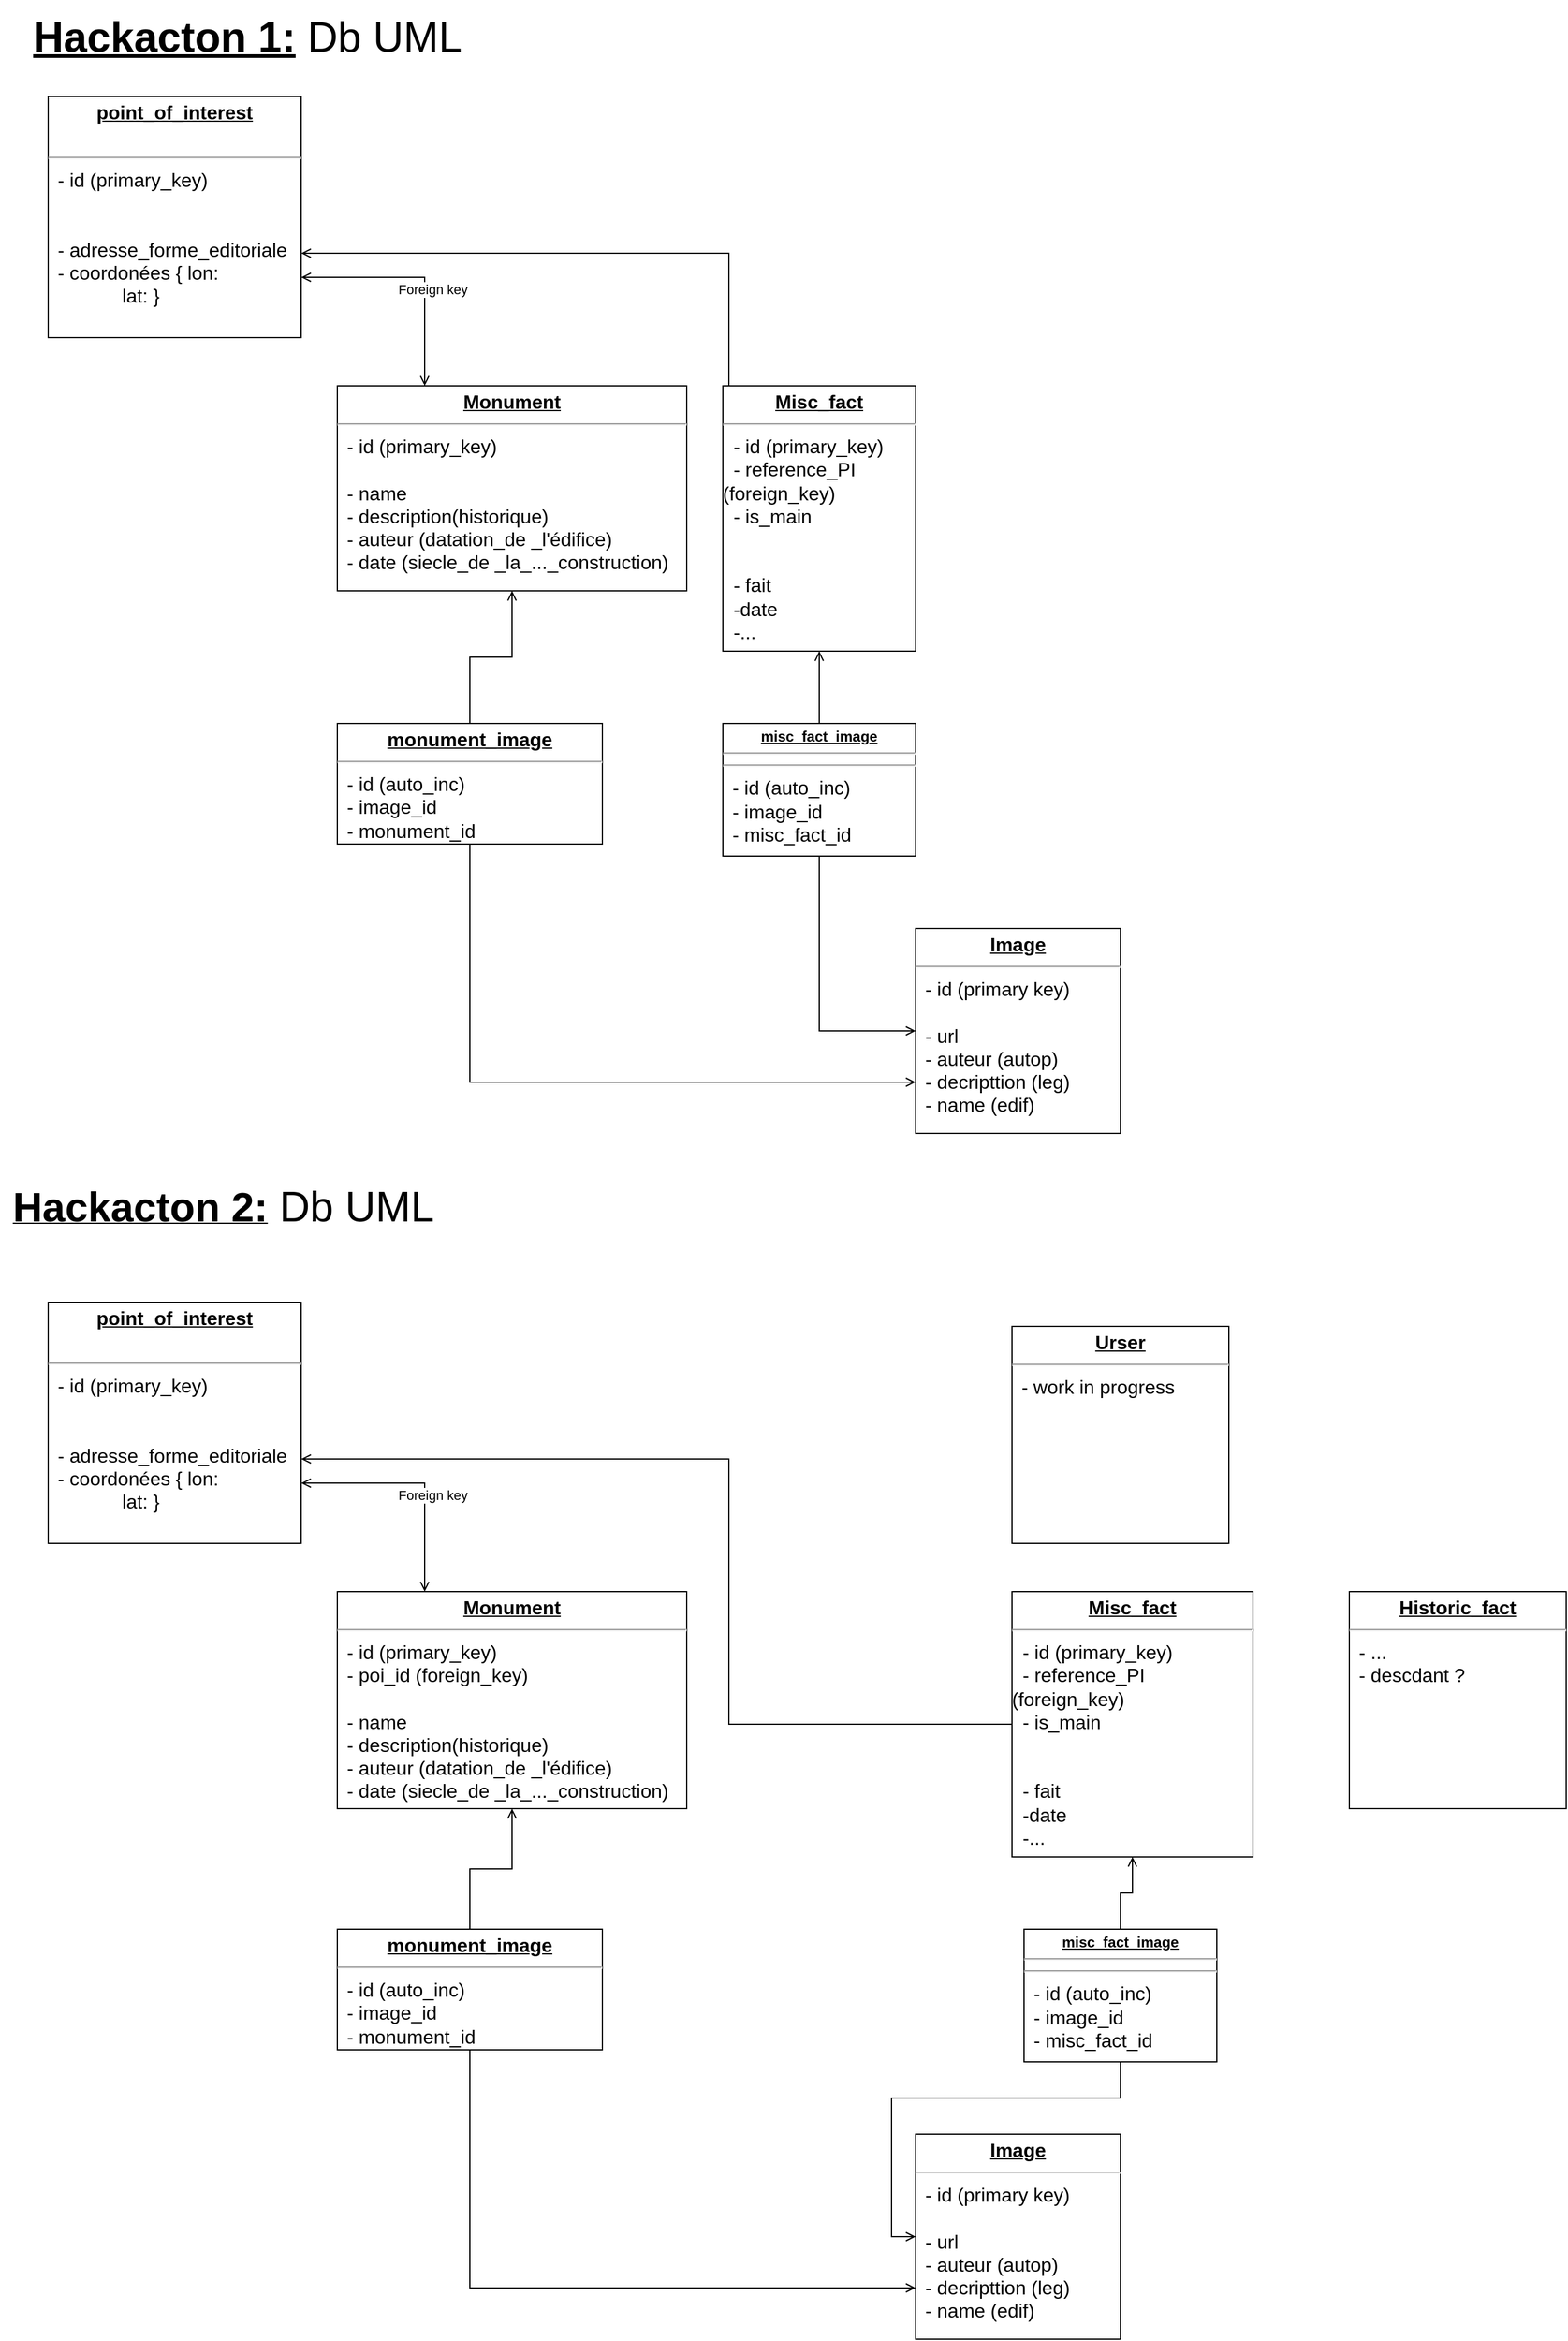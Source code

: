 <mxfile version="22.1.8" type="github">
  <diagram name="Page-1" id="SIulgqLtBxGV47W7qyev">
    <mxGraphModel dx="2244" dy="1214" grid="1" gridSize="10" guides="1" tooltips="1" connect="1" arrows="1" fold="1" page="1" pageScale="1" pageWidth="827" pageHeight="1169" math="0" shadow="0">
      <root>
        <mxCell id="0" />
        <mxCell id="1" parent="0" />
        <mxCell id="TksDYWeNa5g1tYwS7Oo3-7" value="&lt;font style=&quot;font-size: 35px;&quot;&gt;&lt;b&gt;&lt;u&gt;&lt;font style=&quot;font-size: 35px;&quot;&gt;Hackacton 1:&lt;/font&gt;&lt;/u&gt;&lt;/b&gt; &lt;font style=&quot;font-size: 35px;&quot;&gt;Db UML&lt;/font&gt;&lt;/font&gt; " style="text;html=1;align=center;verticalAlign=middle;resizable=0;points=[];autosize=1;strokeColor=none;fillColor=none;" parent="1" vertex="1">
          <mxGeometry x="15" width="380" height="60" as="geometry" />
        </mxCell>
        <mxCell id="TksDYWeNa5g1tYwS7Oo3-8" value="&lt;b&gt;&lt;u&gt;&lt;font style=&quot;font-size: 34px;&quot;&gt;Hackacton 2:&lt;/font&gt;&lt;/u&gt;&lt;/b&gt;&lt;font style=&quot;font-size: 35px;&quot;&gt; &lt;font style=&quot;font-size: 35px;&quot;&gt;Db UML&lt;/font&gt;&lt;/font&gt;" style="text;html=1;align=center;verticalAlign=middle;resizable=0;points=[];autosize=1;strokeColor=none;fillColor=none;" parent="1" vertex="1">
          <mxGeometry y="970" width="370" height="60" as="geometry" />
        </mxCell>
        <mxCell id="TksDYWeNa5g1tYwS7Oo3-77" value="&lt;p style=&quot;margin: 4px 0px 0px; text-align: center; text-decoration: underline; font-size: 16px;&quot;&gt;&lt;font style=&quot;font-size: 16px;&quot;&gt;&lt;b&gt;Historic_fact&lt;/b&gt;&lt;br&gt;&lt;/font&gt;&lt;/p&gt;&lt;hr style=&quot;font-size: 16px;&quot;&gt;&lt;p style=&quot;margin: 0px 0px 0px 8px; font-size: 16px;&quot;&gt;&lt;font style=&quot;font-size: 16px;&quot;&gt;- ...&lt;/font&gt;&lt;/p&gt;&lt;p style=&quot;margin: 0px 0px 0px 8px; font-size: 16px;&quot;&gt;&lt;font style=&quot;font-size: 16px;&quot;&gt;- descdant ?&lt;/font&gt;&lt;br&gt;&lt;/p&gt;" style="verticalAlign=top;align=left;overflow=fill;fontSize=12;fontFamily=Helvetica;html=1;whiteSpace=wrap;" parent="1" vertex="1">
          <mxGeometry x="1120" y="1320" width="180" height="180" as="geometry" />
        </mxCell>
        <mxCell id="Q5hPO59WMxa0Q4W2aOUh-19" style="edgeStyle=orthogonalEdgeStyle;rounded=0;orthogonalLoop=1;jettySize=auto;html=1;entryX=0.5;entryY=0;entryDx=0;entryDy=0;endArrow=none;endFill=0;startArrow=open;startFill=0;" parent="1" source="Q5hPO59WMxa0Q4W2aOUh-20" target="Q5hPO59WMxa0Q4W2aOUh-31" edge="1">
          <mxGeometry relative="1" as="geometry" />
        </mxCell>
        <mxCell id="Q5hPO59WMxa0Q4W2aOUh-20" value="&lt;p style=&quot;margin: 4px 0px 0px; text-align: center; text-decoration: underline; font-size: 16px;&quot;&gt;&lt;font style=&quot;font-size: 16px;&quot;&gt;&lt;b&gt;Misc_fact&lt;br&gt;&lt;/b&gt;&lt;/font&gt;&lt;/p&gt;&lt;hr style=&quot;font-size: 16px;&quot;&gt;&lt;div style=&quot;font-size: 16px;&quot;&gt;&lt;font style=&quot;font-size: 16px;&quot;&gt;&amp;nbsp; - id (primary_key)&lt;br&gt;&lt;/font&gt;&lt;/div&gt;&lt;div style=&quot;font-size: 16px;&quot;&gt;&lt;font style=&quot;font-size: 16px;&quot;&gt;&amp;nbsp; - reference_PI (foreign_key)&lt;/font&gt;&lt;/div&gt;&lt;div style=&quot;font-size: 16px;&quot;&gt;&lt;font style=&quot;font-size: 16px;&quot;&gt;&amp;nbsp; - is_main&lt;/font&gt;&lt;/div&gt;&lt;div style=&quot;font-size: 16px;&quot;&gt;&lt;font style=&quot;font-size: 16px;&quot;&gt;&lt;br&gt;&lt;/font&gt;&lt;/div&gt;&lt;div style=&quot;font-size: 16px;&quot;&gt;&lt;font style=&quot;font-size: 16px;&quot;&gt;&lt;br&gt;&lt;/font&gt;&lt;/div&gt;&lt;div style=&quot;font-size: 16px;&quot;&gt;&lt;font style=&quot;font-size: 16px;&quot;&gt;&amp;nbsp; - fait&amp;nbsp; &lt;br&gt;&lt;/font&gt;&lt;/div&gt;&lt;div style=&quot;font-size: 16px;&quot;&gt;&lt;font style=&quot;font-size: 16px;&quot;&gt;&amp;nbsp; -date&lt;/font&gt;&lt;/div&gt;&lt;div style=&quot;font-size: 16px;&quot;&gt;&lt;font style=&quot;font-size: 16px;&quot;&gt;&amp;nbsp; -...&lt;font style=&quot;font-size: 16px;&quot;&gt;&lt;br&gt;&lt;/font&gt;&lt;/font&gt;&lt;/div&gt;" style="verticalAlign=top;align=left;overflow=fill;fontSize=12;fontFamily=Helvetica;html=1;whiteSpace=wrap;" parent="1" vertex="1">
          <mxGeometry x="840" y="1320" width="200" height="220" as="geometry" />
        </mxCell>
        <mxCell id="Q5hPO59WMxa0Q4W2aOUh-21" value="&lt;p style=&quot;margin: 4px 0px 0px; text-align: center; text-decoration: underline; font-size: 16px;&quot;&gt;&lt;font style=&quot;font-size: 16px;&quot;&gt;&lt;b&gt;point_of_interest&lt;/b&gt;&lt;br&gt;&lt;/font&gt;&lt;/p&gt;&lt;font style=&quot;font-size: 16px;&quot;&gt;&lt;br&gt;&lt;/font&gt;&lt;hr style=&quot;font-size: 16px;&quot;&gt;&lt;p style=&quot;margin: 0px 0px 0px 8px; font-size: 16px;&quot;&gt;&lt;font style=&quot;font-size: 16px;&quot;&gt;- id (primary_key)&lt;/font&gt;&lt;/p&gt;&lt;p style=&quot;margin: 0px 0px 0px 8px; font-size: 16px;&quot;&gt;&lt;font style=&quot;font-size: 16px;&quot;&gt;&lt;br&gt;&lt;/font&gt;&lt;/p&gt;&lt;p style=&quot;margin: 0px 0px 0px 8px; font-size: 16px;&quot;&gt;&lt;font style=&quot;font-size: 16px;&quot;&gt;&lt;br&gt;&lt;/font&gt;&lt;/p&gt;&lt;p style=&quot;margin: 0px 0px 0px 8px; font-size: 16px;&quot;&gt;&lt;font style=&quot;font-size: 16px;&quot;&gt;- adresse_forme_editoriale&lt;/font&gt;&lt;/p&gt;&lt;p style=&quot;margin: 0px 0px 0px 8px; font-size: 16px;&quot;&gt;&lt;font style=&quot;font-size: 16px;&quot;&gt;- coordonées { lon:&lt;/font&gt;&lt;/p&gt;&lt;p style=&quot;margin: 0px 0px 0px 8px; font-size: 16px;&quot;&gt;&lt;font style=&quot;font-size: 16px;&quot;&gt;&lt;span style=&quot;&quot;&gt;&lt;span style=&quot;&quot;&gt;&amp;nbsp;&amp;nbsp;&amp;nbsp;&amp;nbsp;&lt;/span&gt;&lt;/span&gt;&lt;span style=&quot;&quot;&gt;&lt;span style=&quot;&quot;&gt;&amp;nbsp;&amp;nbsp;&amp;nbsp;&amp;nbsp;&lt;/span&gt;&lt;/span&gt;&lt;span style=&quot;&quot;&gt;&lt;span style=&quot;&quot;&gt;&amp;nbsp;&amp;nbsp;&amp;nbsp;&amp;nbsp;&lt;/span&gt;&lt;/span&gt;lat: }&lt;/font&gt;&lt;/p&gt;&lt;p style=&quot;margin: 0px 0px 0px 8px; font-size: 16px;&quot;&gt;&lt;font style=&quot;font-size: 16px;&quot;&gt;&lt;br&gt;&lt;/font&gt;&lt;/p&gt;&lt;p style=&quot;margin: 0px 0px 0px 8px; font-size: 16px;&quot;&gt;&lt;font style=&quot;font-size: 16px;&quot;&gt;&lt;br&gt;&lt;/font&gt;&lt;/p&gt;&lt;p style=&quot;margin: 0px 0px 0px 8px; font-size: 16px;&quot;&gt;&lt;font style=&quot;font-size: 16px;&quot;&gt;&lt;br&gt;&lt;/font&gt;&lt;/p&gt;" style="verticalAlign=top;align=left;overflow=fill;fontSize=12;fontFamily=Helvetica;html=1;whiteSpace=wrap;" parent="1" vertex="1">
          <mxGeometry x="40" y="1080" width="210" height="200" as="geometry" />
        </mxCell>
        <mxCell id="Q5hPO59WMxa0Q4W2aOUh-22" style="edgeStyle=orthogonalEdgeStyle;rounded=0;orthogonalLoop=1;jettySize=auto;html=1;exitX=0.25;exitY=0;exitDx=0;exitDy=0;entryX=1;entryY=0.75;entryDx=0;entryDy=0;endArrow=open;endFill=0;startArrow=open;startFill=0;" parent="1" source="Q5hPO59WMxa0Q4W2aOUh-25" target="Q5hPO59WMxa0Q4W2aOUh-21" edge="1">
          <mxGeometry relative="1" as="geometry" />
        </mxCell>
        <mxCell id="Q5hPO59WMxa0Q4W2aOUh-23" value="Foreign key" style="edgeLabel;html=1;align=center;verticalAlign=middle;resizable=0;points=[];" parent="Q5hPO59WMxa0Q4W2aOUh-22" vertex="1" connectable="0">
          <mxGeometry x="0.065" y="1" relative="1" as="geometry">
            <mxPoint x="19" y="9" as="offset" />
          </mxGeometry>
        </mxCell>
        <mxCell id="Q5hPO59WMxa0Q4W2aOUh-24" style="edgeStyle=orthogonalEdgeStyle;rounded=0;orthogonalLoop=1;jettySize=auto;html=1;entryX=0.5;entryY=0;entryDx=0;entryDy=0;endArrow=none;endFill=0;startArrow=open;startFill=0;" parent="1" source="Q5hPO59WMxa0Q4W2aOUh-25" target="Q5hPO59WMxa0Q4W2aOUh-29" edge="1">
          <mxGeometry relative="1" as="geometry" />
        </mxCell>
        <mxCell id="Q5hPO59WMxa0Q4W2aOUh-25" value="&lt;p style=&quot;margin: 4px 0px 0px; text-align: center; text-decoration: underline; font-size: 16px;&quot;&gt;&lt;font style=&quot;font-size: 16px;&quot;&gt;&lt;b&gt;Monument&lt;/b&gt;&lt;/font&gt;&lt;/p&gt;&lt;hr style=&quot;font-size: 16px;&quot;&gt;&lt;p style=&quot;margin: 0px 0px 0px 8px; font-size: 16px;&quot;&gt;&lt;font style=&quot;font-size: 16px;&quot;&gt;- id (primary_key)&lt;/font&gt;&lt;/p&gt;&lt;p style=&quot;margin: 0px 0px 0px 8px; font-size: 16px;&quot;&gt;&lt;font style=&quot;font-size: 16px;&quot;&gt;- poi_id (foreign_key)&lt;br&gt;&lt;/font&gt;&lt;/p&gt;&lt;p style=&quot;margin: 0px 0px 0px 8px; font-size: 16px;&quot;&gt;&lt;font style=&quot;font-size: 16px;&quot;&gt;&lt;br&gt;&lt;/font&gt;&lt;/p&gt;&lt;p style=&quot;margin: 0px 0px 0px 8px; font-size: 16px;&quot;&gt;&lt;font style=&quot;font-size: 16px;&quot;&gt;- name&lt;br&gt;&lt;/font&gt;&lt;/p&gt;&lt;p style=&quot;margin: 0px 0px 0px 8px; font-size: 16px;&quot;&gt;&lt;font style=&quot;font-size: 16px;&quot;&gt;- description(historique)&lt;br&gt;&lt;/font&gt;&lt;/p&gt;&lt;p style=&quot;margin: 0px 0px 0px 8px; font-size: 16px;&quot;&gt;&lt;font style=&quot;font-size: 16px;&quot;&gt;- auteur (datation_de _l&#39;édifice)&lt;/font&gt;&lt;/p&gt;&lt;p style=&quot;margin: 0px 0px 0px 8px; font-size: 16px;&quot;&gt;&lt;font style=&quot;font-size: 16px;&quot;&gt;- date (siecle_de _la_..._construction)&lt;/font&gt;&lt;/p&gt;&lt;p style=&quot;margin:0px;margin-left:8px;&quot;&gt;&lt;/p&gt;&lt;p style=&quot;margin:0px;margin-left:8px;&quot;&gt;&lt;/p&gt;" style="verticalAlign=top;align=left;overflow=fill;fontSize=12;fontFamily=Helvetica;html=1;whiteSpace=wrap;" parent="1" vertex="1">
          <mxGeometry x="280" y="1320" width="290" height="180" as="geometry" />
        </mxCell>
        <mxCell id="Q5hPO59WMxa0Q4W2aOUh-26" value="&lt;p style=&quot;margin: 4px 0px 0px; text-align: center; text-decoration: underline; font-size: 16px;&quot;&gt;&lt;font style=&quot;font-size: 16px;&quot;&gt;&lt;b&gt;Image&lt;/b&gt;&lt;/font&gt;&lt;/p&gt;&lt;hr style=&quot;font-size: 16px;&quot;&gt;&lt;p style=&quot;margin: 0px 0px 0px 8px; font-size: 16px;&quot;&gt;&lt;font style=&quot;font-size: 16px;&quot;&gt;- id (primary key)&lt;/font&gt;&lt;/p&gt;&lt;font style=&quot;font-size: 16px;&quot;&gt;&lt;br&gt;&lt;/font&gt;&lt;p style=&quot;margin: 0px 0px 0px 8px; font-size: 16px;&quot;&gt;&lt;font style=&quot;font-size: 16px;&quot;&gt;- url&lt;/font&gt;&lt;/p&gt;&lt;p style=&quot;margin: 0px 0px 0px 8px; font-size: 16px;&quot;&gt;&lt;font style=&quot;font-size: 16px;&quot;&gt;- auteur (autop)&lt;/font&gt;&lt;/p&gt;&lt;p style=&quot;margin: 0px 0px 0px 8px; font-size: 16px;&quot;&gt;&lt;font style=&quot;font-size: 16px;&quot;&gt;- decripttion (leg)&lt;/font&gt;&lt;/p&gt;&lt;p style=&quot;margin: 0px 0px 0px 8px; font-size: 16px;&quot;&gt;&lt;font style=&quot;font-size: 16px;&quot;&gt;- name (edif)&lt;font style=&quot;font-size: 16px;&quot;&gt;&lt;br&gt;&lt;/font&gt;&lt;/font&gt;&lt;/p&gt;" style="verticalAlign=top;align=left;overflow=fill;fontSize=12;fontFamily=Helvetica;html=1;whiteSpace=wrap;" parent="1" vertex="1">
          <mxGeometry x="760" y="1770" width="170" height="170" as="geometry" />
        </mxCell>
        <mxCell id="Q5hPO59WMxa0Q4W2aOUh-27" style="edgeStyle=orthogonalEdgeStyle;rounded=0;orthogonalLoop=1;jettySize=auto;html=1;endArrow=open;endFill=0;" parent="1" source="Q5hPO59WMxa0Q4W2aOUh-20" target="Q5hPO59WMxa0Q4W2aOUh-21" edge="1">
          <mxGeometry relative="1" as="geometry">
            <mxPoint x="255" y="1210" as="targetPoint" />
            <Array as="points">
              <mxPoint x="605" y="1210" />
            </Array>
          </mxGeometry>
        </mxCell>
        <mxCell id="Q5hPO59WMxa0Q4W2aOUh-28" style="edgeStyle=orthogonalEdgeStyle;rounded=0;orthogonalLoop=1;jettySize=auto;html=1;entryX=0;entryY=0.75;entryDx=0;entryDy=0;exitX=0.5;exitY=1;exitDx=0;exitDy=0;endArrow=open;endFill=0;" parent="1" source="Q5hPO59WMxa0Q4W2aOUh-29" target="Q5hPO59WMxa0Q4W2aOUh-26" edge="1">
          <mxGeometry relative="1" as="geometry">
            <mxPoint x="335" y="1680" as="sourcePoint" />
          </mxGeometry>
        </mxCell>
        <mxCell id="Q5hPO59WMxa0Q4W2aOUh-29" value="&lt;p style=&quot;margin: 4px 0px 0px; text-align: center; text-decoration: underline; font-size: 16px;&quot;&gt;&lt;font style=&quot;font-size: 16px;&quot;&gt;&lt;b&gt;monument_image&lt;/b&gt;&lt;br&gt;&lt;/font&gt;&lt;/p&gt;&lt;hr style=&quot;font-size: 16px;&quot;&gt;&lt;p style=&quot;margin: 0px 0px 0px 8px; font-size: 16px;&quot;&gt;&lt;font style=&quot;font-size: 16px;&quot;&gt;- id (auto_inc)&lt;/font&gt;&lt;/p&gt;&lt;p style=&quot;margin: 0px 0px 0px 8px; font-size: 16px;&quot;&gt;&lt;font style=&quot;font-size: 16px;&quot;&gt;- image_id&lt;/font&gt;&lt;/p&gt;&lt;p style=&quot;margin: 0px 0px 0px 8px; font-size: 16px;&quot;&gt;&lt;font style=&quot;font-size: 16px;&quot;&gt;- monument_id&lt;br&gt;&lt;/font&gt;&lt;/p&gt;&lt;p style=&quot;margin: 0px 0px 0px 8px; font-size: 16px;&quot;&gt;&lt;font style=&quot;font-size: 16px;&quot;&gt;&lt;br&gt;&lt;/font&gt;&lt;/p&gt;&lt;p style=&quot;margin: 0px 0px 0px 8px; font-size: 16px;&quot;&gt;&lt;font style=&quot;font-size: 16px;&quot;&gt;&lt;br&gt;&lt;/font&gt;&lt;/p&gt;" style="verticalAlign=top;align=left;overflow=fill;fontSize=12;fontFamily=Helvetica;html=1;whiteSpace=wrap;" parent="1" vertex="1">
          <mxGeometry x="280" y="1600" width="220" height="100" as="geometry" />
        </mxCell>
        <mxCell id="Q5hPO59WMxa0Q4W2aOUh-30" style="edgeStyle=orthogonalEdgeStyle;rounded=0;orthogonalLoop=1;jettySize=auto;html=1;entryX=0;entryY=0.5;entryDx=0;entryDy=0;exitX=0.5;exitY=1;exitDx=0;exitDy=0;endArrow=open;endFill=0;" parent="1" source="Q5hPO59WMxa0Q4W2aOUh-31" target="Q5hPO59WMxa0Q4W2aOUh-26" edge="1">
          <mxGeometry relative="1" as="geometry">
            <mxPoint x="640" y="1700" as="sourcePoint" />
          </mxGeometry>
        </mxCell>
        <mxCell id="Q5hPO59WMxa0Q4W2aOUh-31" value="&lt;p style=&quot;margin:0px;margin-top:4px;text-align:center;text-decoration:underline;&quot;&gt;&lt;b&gt;misc_fact_image&lt;/b&gt;&lt;/p&gt;&lt;hr&gt;&lt;hr style=&quot;font-size: 16px;&quot;&gt;&lt;p style=&quot;margin: 0px 0px 0px 8px; font-size: 16px;&quot;&gt;&lt;font style=&quot;font-size: 16px;&quot;&gt;- id (auto_inc)&lt;/font&gt;&lt;/p&gt;&lt;p style=&quot;margin: 0px 0px 0px 8px; font-size: 16px;&quot;&gt;&lt;font style=&quot;font-size: 16px;&quot;&gt;- image_id&lt;/font&gt;&lt;/p&gt;&lt;p style=&quot;margin: 0px 0px 0px 8px; font-size: 16px;&quot;&gt;&lt;font style=&quot;font-size: 16px;&quot;&gt;- misc_fact_id&lt;br&gt;&lt;/font&gt;&lt;/p&gt;&lt;br&gt;&lt;p style=&quot;margin:0px;margin-left:8px;&quot;&gt;&lt;/p&gt;" style="verticalAlign=top;align=left;overflow=fill;fontSize=12;fontFamily=Helvetica;html=1;whiteSpace=wrap;" parent="1" vertex="1">
          <mxGeometry x="850" y="1600" width="160" height="110" as="geometry" />
        </mxCell>
        <mxCell id="Q5hPO59WMxa0Q4W2aOUh-33" style="edgeStyle=orthogonalEdgeStyle;rounded=0;orthogonalLoop=1;jettySize=auto;html=1;entryX=0.5;entryY=0;entryDx=0;entryDy=0;endArrow=none;endFill=0;startArrow=open;startFill=0;" parent="1" source="Q5hPO59WMxa0Q4W2aOUh-34" target="Q5hPO59WMxa0Q4W2aOUh-46" edge="1">
          <mxGeometry relative="1" as="geometry" />
        </mxCell>
        <mxCell id="Q5hPO59WMxa0Q4W2aOUh-34" value="&lt;p style=&quot;margin: 4px 0px 0px; text-align: center; text-decoration: underline; font-size: 16px;&quot;&gt;&lt;font style=&quot;font-size: 16px;&quot;&gt;&lt;b&gt;Misc_fact&lt;br&gt;&lt;/b&gt;&lt;/font&gt;&lt;/p&gt;&lt;hr style=&quot;font-size: 16px;&quot;&gt;&lt;div style=&quot;font-size: 16px;&quot;&gt;&lt;font style=&quot;font-size: 16px;&quot;&gt;&amp;nbsp; - id (primary_key)&lt;br&gt;&lt;/font&gt;&lt;/div&gt;&lt;div style=&quot;font-size: 16px;&quot;&gt;&lt;font style=&quot;font-size: 16px;&quot;&gt;&amp;nbsp; - reference_PI (foreign_key)&lt;/font&gt;&lt;/div&gt;&lt;div style=&quot;font-size: 16px;&quot;&gt;&lt;font style=&quot;font-size: 16px;&quot;&gt;&amp;nbsp; - is_main&lt;/font&gt;&lt;/div&gt;&lt;div style=&quot;font-size: 16px;&quot;&gt;&lt;font style=&quot;font-size: 16px;&quot;&gt;&lt;br&gt;&lt;/font&gt;&lt;/div&gt;&lt;div style=&quot;font-size: 16px;&quot;&gt;&lt;font style=&quot;font-size: 16px;&quot;&gt;&lt;br&gt;&lt;/font&gt;&lt;/div&gt;&lt;div style=&quot;font-size: 16px;&quot;&gt;&lt;font style=&quot;font-size: 16px;&quot;&gt;&amp;nbsp; - fait&amp;nbsp; &lt;br&gt;&lt;/font&gt;&lt;/div&gt;&lt;div style=&quot;font-size: 16px;&quot;&gt;&lt;font style=&quot;font-size: 16px;&quot;&gt;&amp;nbsp; -date&lt;/font&gt;&lt;/div&gt;&lt;div style=&quot;font-size: 16px;&quot;&gt;&lt;font style=&quot;font-size: 16px;&quot;&gt;&amp;nbsp; -...&lt;font style=&quot;font-size: 16px;&quot;&gt;&lt;br&gt;&lt;/font&gt;&lt;/font&gt;&lt;/div&gt;" style="verticalAlign=top;align=left;overflow=fill;fontSize=12;fontFamily=Helvetica;html=1;whiteSpace=wrap;" parent="1" vertex="1">
          <mxGeometry x="600" y="320" width="160" height="220" as="geometry" />
        </mxCell>
        <mxCell id="Q5hPO59WMxa0Q4W2aOUh-35" value="&lt;p style=&quot;margin: 4px 0px 0px; text-align: center; text-decoration: underline; font-size: 16px;&quot;&gt;&lt;font style=&quot;font-size: 16px;&quot;&gt;&lt;b&gt;point_of_interest&lt;/b&gt;&lt;br&gt;&lt;/font&gt;&lt;/p&gt;&lt;font style=&quot;font-size: 16px;&quot;&gt;&lt;br&gt;&lt;/font&gt;&lt;hr style=&quot;font-size: 16px;&quot;&gt;&lt;p style=&quot;margin: 0px 0px 0px 8px; font-size: 16px;&quot;&gt;&lt;font style=&quot;font-size: 16px;&quot;&gt;- id (primary_key)&lt;/font&gt;&lt;/p&gt;&lt;p style=&quot;margin: 0px 0px 0px 8px; font-size: 16px;&quot;&gt;&lt;font style=&quot;font-size: 16px;&quot;&gt;&lt;br&gt;&lt;/font&gt;&lt;/p&gt;&lt;p style=&quot;margin: 0px 0px 0px 8px; font-size: 16px;&quot;&gt;&lt;font style=&quot;font-size: 16px;&quot;&gt;&lt;br&gt;&lt;/font&gt;&lt;/p&gt;&lt;p style=&quot;margin: 0px 0px 0px 8px; font-size: 16px;&quot;&gt;&lt;font style=&quot;font-size: 16px;&quot;&gt;- adresse_forme_editoriale&lt;/font&gt;&lt;/p&gt;&lt;p style=&quot;margin: 0px 0px 0px 8px; font-size: 16px;&quot;&gt;&lt;font style=&quot;font-size: 16px;&quot;&gt;- coordonées { lon:&lt;/font&gt;&lt;/p&gt;&lt;p style=&quot;margin: 0px 0px 0px 8px; font-size: 16px;&quot;&gt;&lt;font style=&quot;font-size: 16px;&quot;&gt;&lt;span style=&quot;&quot;&gt;&lt;span style=&quot;&quot;&gt;&amp;nbsp;&amp;nbsp;&amp;nbsp;&amp;nbsp;&lt;/span&gt;&lt;/span&gt;&lt;span style=&quot;&quot;&gt;&lt;span style=&quot;&quot;&gt;&amp;nbsp;&amp;nbsp;&amp;nbsp;&amp;nbsp;&lt;/span&gt;&lt;/span&gt;&lt;span style=&quot;&quot;&gt;&lt;span style=&quot;&quot;&gt;&amp;nbsp;&amp;nbsp;&amp;nbsp;&amp;nbsp;&lt;/span&gt;&lt;/span&gt;lat: }&lt;/font&gt;&lt;/p&gt;&lt;p style=&quot;margin: 0px 0px 0px 8px; font-size: 16px;&quot;&gt;&lt;font style=&quot;font-size: 16px;&quot;&gt;&lt;br&gt;&lt;/font&gt;&lt;/p&gt;&lt;p style=&quot;margin: 0px 0px 0px 8px; font-size: 16px;&quot;&gt;&lt;font style=&quot;font-size: 16px;&quot;&gt;&lt;br&gt;&lt;/font&gt;&lt;/p&gt;&lt;p style=&quot;margin: 0px 0px 0px 8px; font-size: 16px;&quot;&gt;&lt;font style=&quot;font-size: 16px;&quot;&gt;&lt;br&gt;&lt;/font&gt;&lt;/p&gt;" style="verticalAlign=top;align=left;overflow=fill;fontSize=12;fontFamily=Helvetica;html=1;whiteSpace=wrap;" parent="1" vertex="1">
          <mxGeometry x="40" y="80" width="210" height="200" as="geometry" />
        </mxCell>
        <mxCell id="Q5hPO59WMxa0Q4W2aOUh-36" style="edgeStyle=orthogonalEdgeStyle;rounded=0;orthogonalLoop=1;jettySize=auto;html=1;exitX=0.25;exitY=0;exitDx=0;exitDy=0;entryX=1;entryY=0.75;entryDx=0;entryDy=0;endArrow=open;endFill=0;startArrow=open;startFill=0;" parent="1" source="Q5hPO59WMxa0Q4W2aOUh-39" target="Q5hPO59WMxa0Q4W2aOUh-35" edge="1">
          <mxGeometry relative="1" as="geometry" />
        </mxCell>
        <mxCell id="Q5hPO59WMxa0Q4W2aOUh-37" value="Foreign key" style="edgeLabel;html=1;align=center;verticalAlign=middle;resizable=0;points=[];" parent="Q5hPO59WMxa0Q4W2aOUh-36" vertex="1" connectable="0">
          <mxGeometry x="0.065" y="1" relative="1" as="geometry">
            <mxPoint x="19" y="9" as="offset" />
          </mxGeometry>
        </mxCell>
        <mxCell id="Q5hPO59WMxa0Q4W2aOUh-38" style="edgeStyle=orthogonalEdgeStyle;rounded=0;orthogonalLoop=1;jettySize=auto;html=1;entryX=0.5;entryY=0;entryDx=0;entryDy=0;endArrow=none;endFill=0;startArrow=open;startFill=0;" parent="1" source="Q5hPO59WMxa0Q4W2aOUh-39" target="Q5hPO59WMxa0Q4W2aOUh-43" edge="1">
          <mxGeometry relative="1" as="geometry" />
        </mxCell>
        <mxCell id="Q5hPO59WMxa0Q4W2aOUh-39" value="&lt;p style=&quot;margin: 4px 0px 0px; text-align: center; text-decoration: underline; font-size: 16px;&quot;&gt;&lt;font style=&quot;font-size: 16px;&quot;&gt;&lt;b&gt;Monument&lt;/b&gt;&lt;/font&gt;&lt;/p&gt;&lt;hr style=&quot;font-size: 16px;&quot;&gt;&lt;p style=&quot;margin: 0px 0px 0px 8px; font-size: 16px;&quot;&gt;&lt;font style=&quot;font-size: 16px;&quot;&gt;- id (primary_key)&lt;br&gt;&lt;/font&gt;&lt;/p&gt;&lt;p style=&quot;margin: 0px 0px 0px 8px; font-size: 16px;&quot;&gt;&lt;font style=&quot;font-size: 16px;&quot;&gt;&lt;br&gt;&lt;/font&gt;&lt;/p&gt;&lt;p style=&quot;margin: 0px 0px 0px 8px; font-size: 16px;&quot;&gt;&lt;font style=&quot;font-size: 16px;&quot;&gt;- name&lt;br&gt;&lt;/font&gt;&lt;/p&gt;&lt;p style=&quot;margin: 0px 0px 0px 8px; font-size: 16px;&quot;&gt;&lt;font style=&quot;font-size: 16px;&quot;&gt;- description(historique)&lt;br&gt;&lt;/font&gt;&lt;/p&gt;&lt;p style=&quot;margin: 0px 0px 0px 8px; font-size: 16px;&quot;&gt;&lt;font style=&quot;font-size: 16px;&quot;&gt;- auteur (datation_de _l&#39;édifice)&lt;/font&gt;&lt;/p&gt;&lt;p style=&quot;margin: 0px 0px 0px 8px; font-size: 16px;&quot;&gt;&lt;font style=&quot;font-size: 16px;&quot;&gt;- date (siecle_de _la_..._construction)&lt;/font&gt;&lt;/p&gt;&lt;p style=&quot;margin:0px;margin-left:8px;&quot;&gt;&lt;/p&gt;&lt;p style=&quot;margin:0px;margin-left:8px;&quot;&gt;&lt;/p&gt;" style="verticalAlign=top;align=left;overflow=fill;fontSize=12;fontFamily=Helvetica;html=1;whiteSpace=wrap;" parent="1" vertex="1">
          <mxGeometry x="280" y="320" width="290" height="170" as="geometry" />
        </mxCell>
        <mxCell id="Q5hPO59WMxa0Q4W2aOUh-40" value="&lt;p style=&quot;margin: 4px 0px 0px; text-align: center; text-decoration: underline; font-size: 16px;&quot;&gt;&lt;font style=&quot;font-size: 16px;&quot;&gt;&lt;b&gt;Image&lt;/b&gt;&lt;/font&gt;&lt;/p&gt;&lt;hr style=&quot;font-size: 16px;&quot;&gt;&lt;p style=&quot;margin: 0px 0px 0px 8px; font-size: 16px;&quot;&gt;&lt;font style=&quot;font-size: 16px;&quot;&gt;- id (primary key)&lt;/font&gt;&lt;/p&gt;&lt;font style=&quot;font-size: 16px;&quot;&gt;&lt;br&gt;&lt;/font&gt;&lt;p style=&quot;margin: 0px 0px 0px 8px; font-size: 16px;&quot;&gt;&lt;font style=&quot;font-size: 16px;&quot;&gt;- url&lt;/font&gt;&lt;/p&gt;&lt;p style=&quot;margin: 0px 0px 0px 8px; font-size: 16px;&quot;&gt;&lt;font style=&quot;font-size: 16px;&quot;&gt;- auteur (autop)&lt;/font&gt;&lt;/p&gt;&lt;p style=&quot;margin: 0px 0px 0px 8px; font-size: 16px;&quot;&gt;&lt;font style=&quot;font-size: 16px;&quot;&gt;- decripttion (leg)&lt;/font&gt;&lt;/p&gt;&lt;p style=&quot;margin: 0px 0px 0px 8px; font-size: 16px;&quot;&gt;&lt;font style=&quot;font-size: 16px;&quot;&gt;- name (edif)&lt;font style=&quot;font-size: 16px;&quot;&gt;&lt;br&gt;&lt;/font&gt;&lt;/font&gt;&lt;/p&gt;" style="verticalAlign=top;align=left;overflow=fill;fontSize=12;fontFamily=Helvetica;html=1;whiteSpace=wrap;" parent="1" vertex="1">
          <mxGeometry x="760" y="770" width="170" height="170" as="geometry" />
        </mxCell>
        <mxCell id="Q5hPO59WMxa0Q4W2aOUh-41" style="edgeStyle=orthogonalEdgeStyle;rounded=0;orthogonalLoop=1;jettySize=auto;html=1;endArrow=open;endFill=0;" parent="1" source="Q5hPO59WMxa0Q4W2aOUh-34" target="Q5hPO59WMxa0Q4W2aOUh-35" edge="1">
          <mxGeometry relative="1" as="geometry">
            <mxPoint x="255" y="210" as="targetPoint" />
            <Array as="points">
              <mxPoint x="605" y="210" />
            </Array>
          </mxGeometry>
        </mxCell>
        <mxCell id="Q5hPO59WMxa0Q4W2aOUh-42" style="edgeStyle=orthogonalEdgeStyle;rounded=0;orthogonalLoop=1;jettySize=auto;html=1;entryX=0;entryY=0.75;entryDx=0;entryDy=0;exitX=0.5;exitY=1;exitDx=0;exitDy=0;endArrow=open;endFill=0;" parent="1" source="Q5hPO59WMxa0Q4W2aOUh-43" target="Q5hPO59WMxa0Q4W2aOUh-40" edge="1">
          <mxGeometry relative="1" as="geometry">
            <mxPoint x="335" y="680" as="sourcePoint" />
          </mxGeometry>
        </mxCell>
        <mxCell id="Q5hPO59WMxa0Q4W2aOUh-43" value="&lt;p style=&quot;margin: 4px 0px 0px; text-align: center; text-decoration: underline; font-size: 16px;&quot;&gt;&lt;font style=&quot;font-size: 16px;&quot;&gt;&lt;b&gt;monument_image&lt;/b&gt;&lt;br&gt;&lt;/font&gt;&lt;/p&gt;&lt;hr style=&quot;font-size: 16px;&quot;&gt;&lt;p style=&quot;margin: 0px 0px 0px 8px; font-size: 16px;&quot;&gt;&lt;font style=&quot;font-size: 16px;&quot;&gt;- id (auto_inc)&lt;/font&gt;&lt;/p&gt;&lt;p style=&quot;margin: 0px 0px 0px 8px; font-size: 16px;&quot;&gt;&lt;font style=&quot;font-size: 16px;&quot;&gt;- image_id&lt;/font&gt;&lt;/p&gt;&lt;p style=&quot;margin: 0px 0px 0px 8px; font-size: 16px;&quot;&gt;&lt;font style=&quot;font-size: 16px;&quot;&gt;- monument_id&lt;br&gt;&lt;/font&gt;&lt;/p&gt;&lt;p style=&quot;margin: 0px 0px 0px 8px; font-size: 16px;&quot;&gt;&lt;font style=&quot;font-size: 16px;&quot;&gt;&lt;br&gt;&lt;/font&gt;&lt;/p&gt;&lt;p style=&quot;margin: 0px 0px 0px 8px; font-size: 16px;&quot;&gt;&lt;font style=&quot;font-size: 16px;&quot;&gt;&lt;br&gt;&lt;/font&gt;&lt;/p&gt;" style="verticalAlign=top;align=left;overflow=fill;fontSize=12;fontFamily=Helvetica;html=1;whiteSpace=wrap;" parent="1" vertex="1">
          <mxGeometry x="280" y="600" width="220" height="100" as="geometry" />
        </mxCell>
        <mxCell id="Q5hPO59WMxa0Q4W2aOUh-44" style="edgeStyle=orthogonalEdgeStyle;rounded=0;orthogonalLoop=1;jettySize=auto;html=1;entryX=0;entryY=0.5;entryDx=0;entryDy=0;exitX=0.5;exitY=1;exitDx=0;exitDy=0;endArrow=open;endFill=0;" parent="1" source="Q5hPO59WMxa0Q4W2aOUh-46" target="Q5hPO59WMxa0Q4W2aOUh-40" edge="1">
          <mxGeometry relative="1" as="geometry">
            <mxPoint x="640" y="700" as="sourcePoint" />
          </mxGeometry>
        </mxCell>
        <mxCell id="Q5hPO59WMxa0Q4W2aOUh-45" style="edgeStyle=orthogonalEdgeStyle;rounded=0;orthogonalLoop=1;jettySize=auto;html=1;exitX=0.5;exitY=1;exitDx=0;exitDy=0;" parent="1" source="Q5hPO59WMxa0Q4W2aOUh-46" edge="1">
          <mxGeometry relative="1" as="geometry">
            <mxPoint x="679.909" y="710" as="targetPoint" />
          </mxGeometry>
        </mxCell>
        <mxCell id="Q5hPO59WMxa0Q4W2aOUh-46" value="&lt;p style=&quot;margin:0px;margin-top:4px;text-align:center;text-decoration:underline;&quot;&gt;&lt;b&gt;misc_fact_image&lt;/b&gt;&lt;/p&gt;&lt;hr&gt;&lt;hr style=&quot;font-size: 16px;&quot;&gt;&lt;p style=&quot;margin: 0px 0px 0px 8px; font-size: 16px;&quot;&gt;&lt;font style=&quot;font-size: 16px;&quot;&gt;- id (auto_inc)&lt;/font&gt;&lt;/p&gt;&lt;p style=&quot;margin: 0px 0px 0px 8px; font-size: 16px;&quot;&gt;&lt;font style=&quot;font-size: 16px;&quot;&gt;- image_id&lt;/font&gt;&lt;/p&gt;&lt;p style=&quot;margin: 0px 0px 0px 8px; font-size: 16px;&quot;&gt;&lt;font style=&quot;font-size: 16px;&quot;&gt;- misc_fact_id&lt;br&gt;&lt;/font&gt;&lt;/p&gt;&lt;br&gt;&lt;p style=&quot;margin:0px;margin-left:8px;&quot;&gt;&lt;/p&gt;" style="verticalAlign=top;align=left;overflow=fill;fontSize=12;fontFamily=Helvetica;html=1;whiteSpace=wrap;" parent="1" vertex="1">
          <mxGeometry x="600" y="600" width="160" height="110" as="geometry" />
        </mxCell>
        <mxCell id="6GiPtao53rehQjj56jaO-1" value="&lt;p style=&quot;margin: 4px 0px 0px; text-align: center; text-decoration: underline; font-size: 16px;&quot;&gt;&lt;font style=&quot;font-size: 16px;&quot;&gt;&lt;b&gt;Urser&lt;br&gt;&lt;/b&gt;&lt;/font&gt;&lt;/p&gt;&lt;hr style=&quot;font-size: 16px;&quot;&gt;&lt;p style=&quot;margin: 0px 0px 0px 8px; font-size: 16px;&quot;&gt;&lt;font style=&quot;font-size: 16px;&quot;&gt;- work in progress&lt;br&gt;&lt;/font&gt;&lt;/p&gt;&lt;p style=&quot;margin: 0px 0px 0px 8px; font-size: 16px;&quot;&gt;&lt;br&gt;&lt;/p&gt;" style="verticalAlign=top;align=left;overflow=fill;fontSize=12;fontFamily=Helvetica;html=1;whiteSpace=wrap;" vertex="1" parent="1">
          <mxGeometry x="840" y="1100" width="180" height="180" as="geometry" />
        </mxCell>
      </root>
    </mxGraphModel>
  </diagram>
</mxfile>
